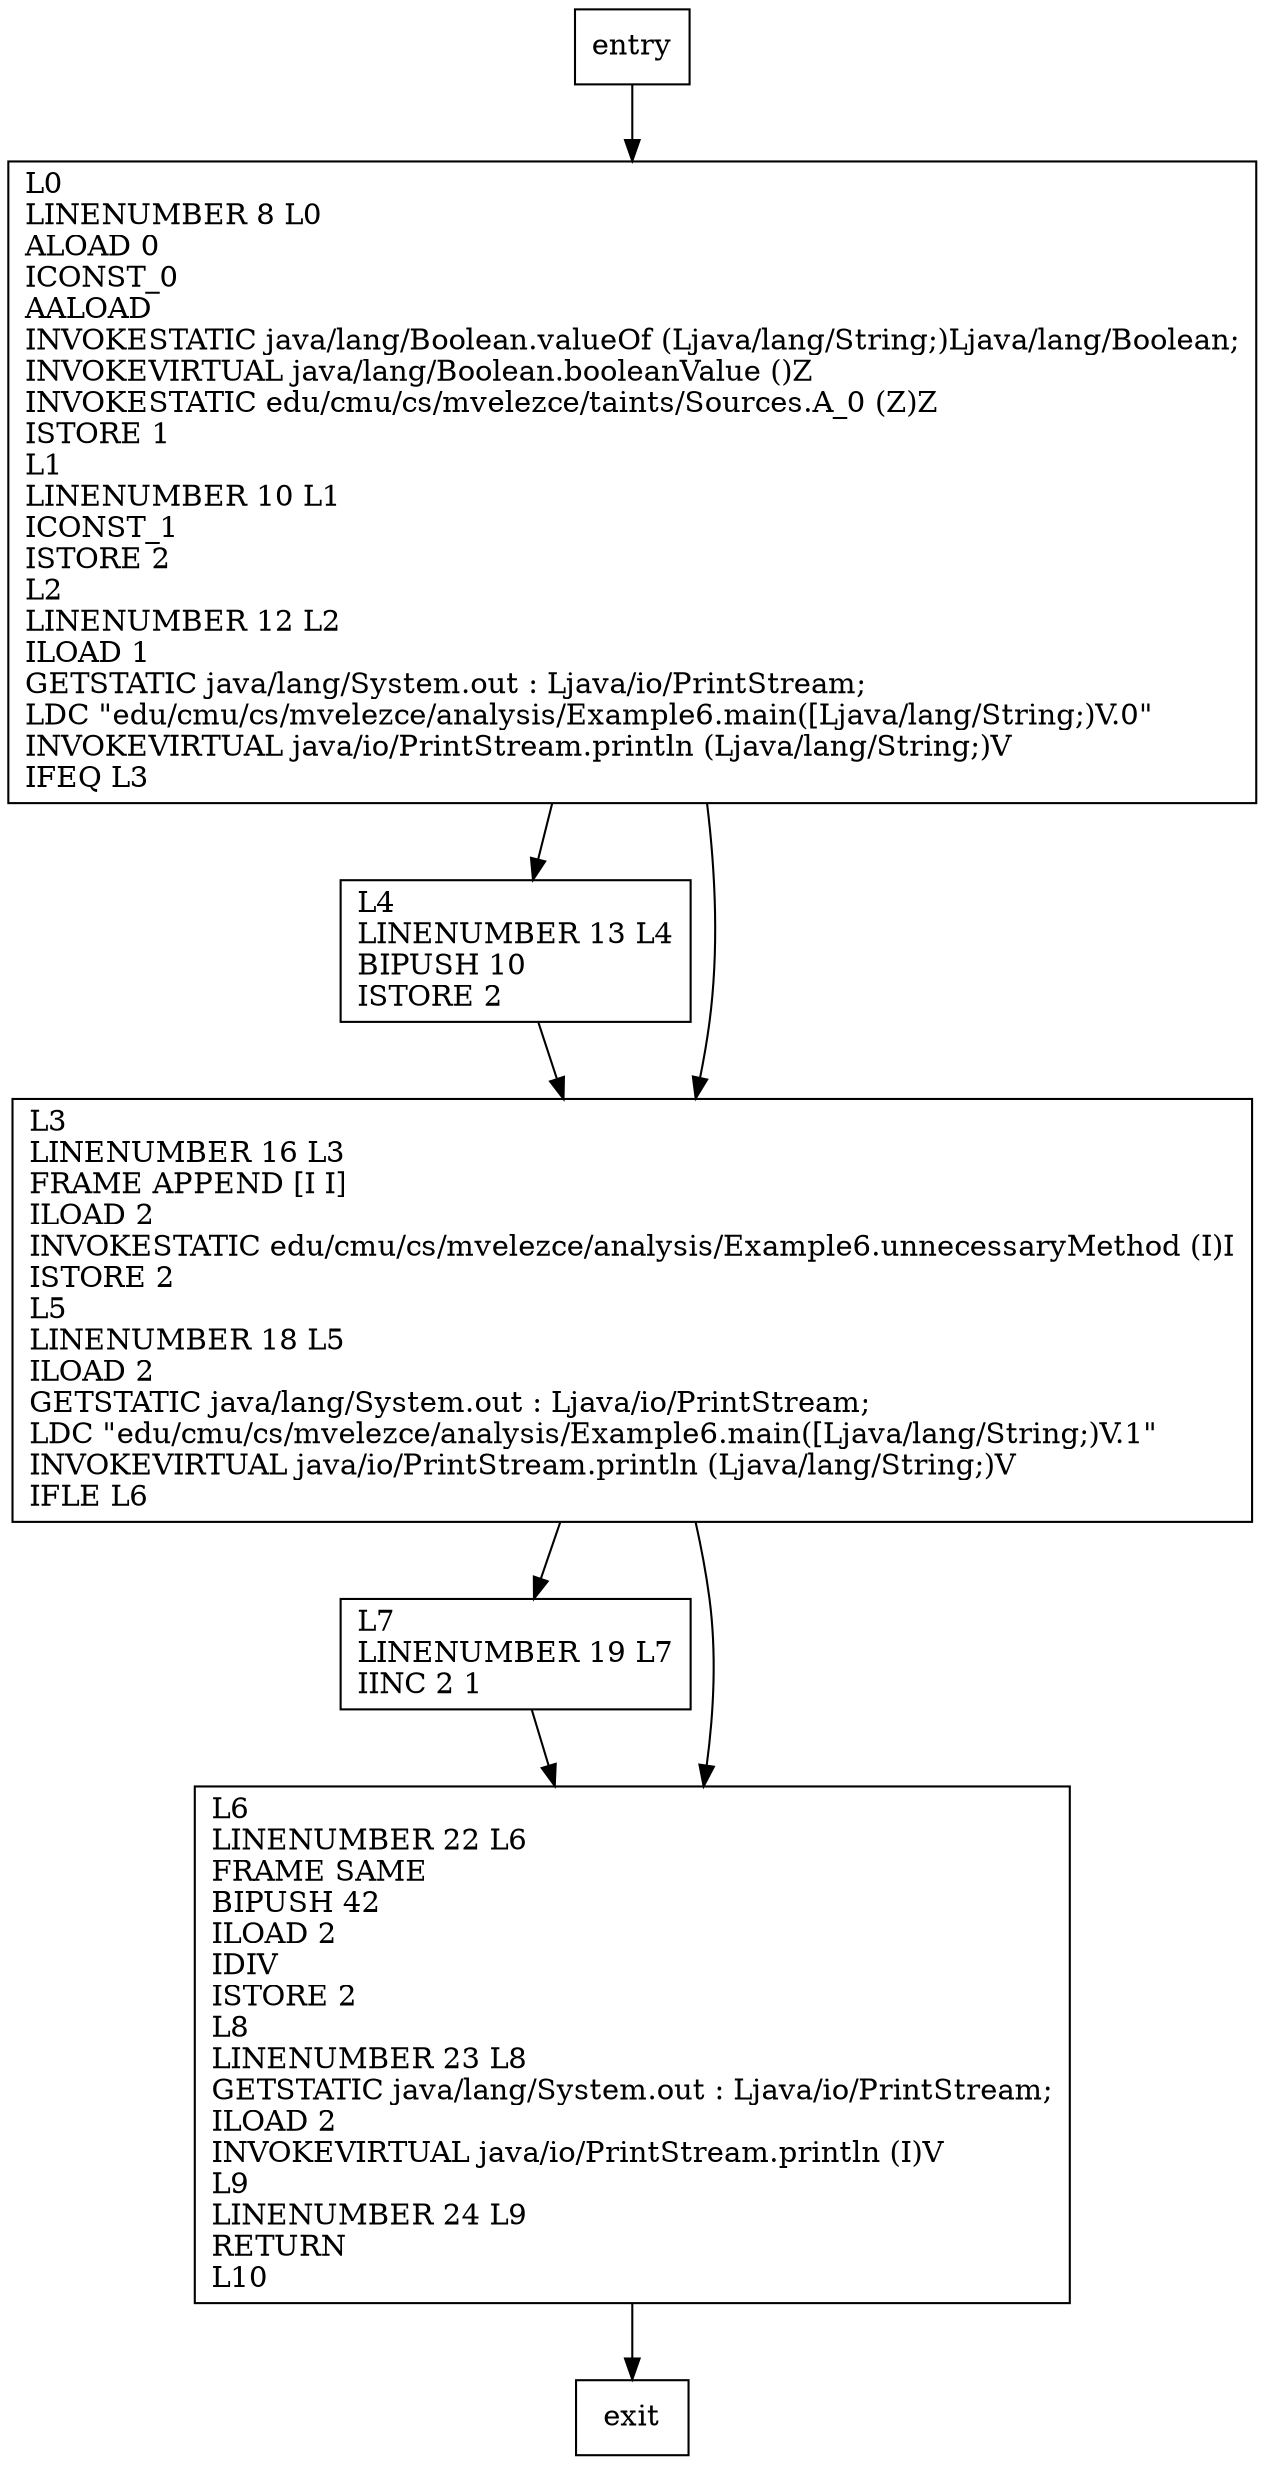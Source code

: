 digraph main {
node [shape=record];
270734602 [label="L0\lLINENUMBER 8 L0\lALOAD 0\lICONST_0\lAALOAD\lINVOKESTATIC java/lang/Boolean.valueOf (Ljava/lang/String;)Ljava/lang/Boolean;\lINVOKEVIRTUAL java/lang/Boolean.booleanValue ()Z\lINVOKESTATIC edu/cmu/cs/mvelezce/taints/Sources.A_0 (Z)Z\lISTORE 1\lL1\lLINENUMBER 10 L1\lICONST_1\lISTORE 2\lL2\lLINENUMBER 12 L2\lILOAD 1\lGETSTATIC java/lang/System.out : Ljava/io/PrintStream;\lLDC \"edu/cmu/cs/mvelezce/analysis/Example6.main([Ljava/lang/String;)V.0\"\lINVOKEVIRTUAL java/io/PrintStream.println (Ljava/lang/String;)V\lIFEQ L3\l"];
1196404281 [label="L7\lLINENUMBER 19 L7\lIINC 2 1\l"];
1053695609 [label="L4\lLINENUMBER 13 L4\lBIPUSH 10\lISTORE 2\l"];
179441020 [label="L3\lLINENUMBER 16 L3\lFRAME APPEND [I I]\lILOAD 2\lINVOKESTATIC edu/cmu/cs/mvelezce/analysis/Example6.unnecessaryMethod (I)I\lISTORE 2\lL5\lLINENUMBER 18 L5\lILOAD 2\lGETSTATIC java/lang/System.out : Ljava/io/PrintStream;\lLDC \"edu/cmu/cs/mvelezce/analysis/Example6.main([Ljava/lang/String;)V.1\"\lINVOKEVIRTUAL java/io/PrintStream.println (Ljava/lang/String;)V\lIFLE L6\l"];
1330411679 [label="L6\lLINENUMBER 22 L6\lFRAME SAME\lBIPUSH 42\lILOAD 2\lIDIV\lISTORE 2\lL8\lLINENUMBER 23 L8\lGETSTATIC java/lang/System.out : Ljava/io/PrintStream;\lILOAD 2\lINVOKEVIRTUAL java/io/PrintStream.println (I)V\lL9\lLINENUMBER 24 L9\lRETURN\lL10\l"];
entry;
exit;
270734602 -> 1053695609;
270734602 -> 179441020;
entry -> 270734602;
1196404281 -> 1330411679;
1053695609 -> 179441020;
179441020 -> 1196404281;
179441020 -> 1330411679;
1330411679 -> exit;
}
